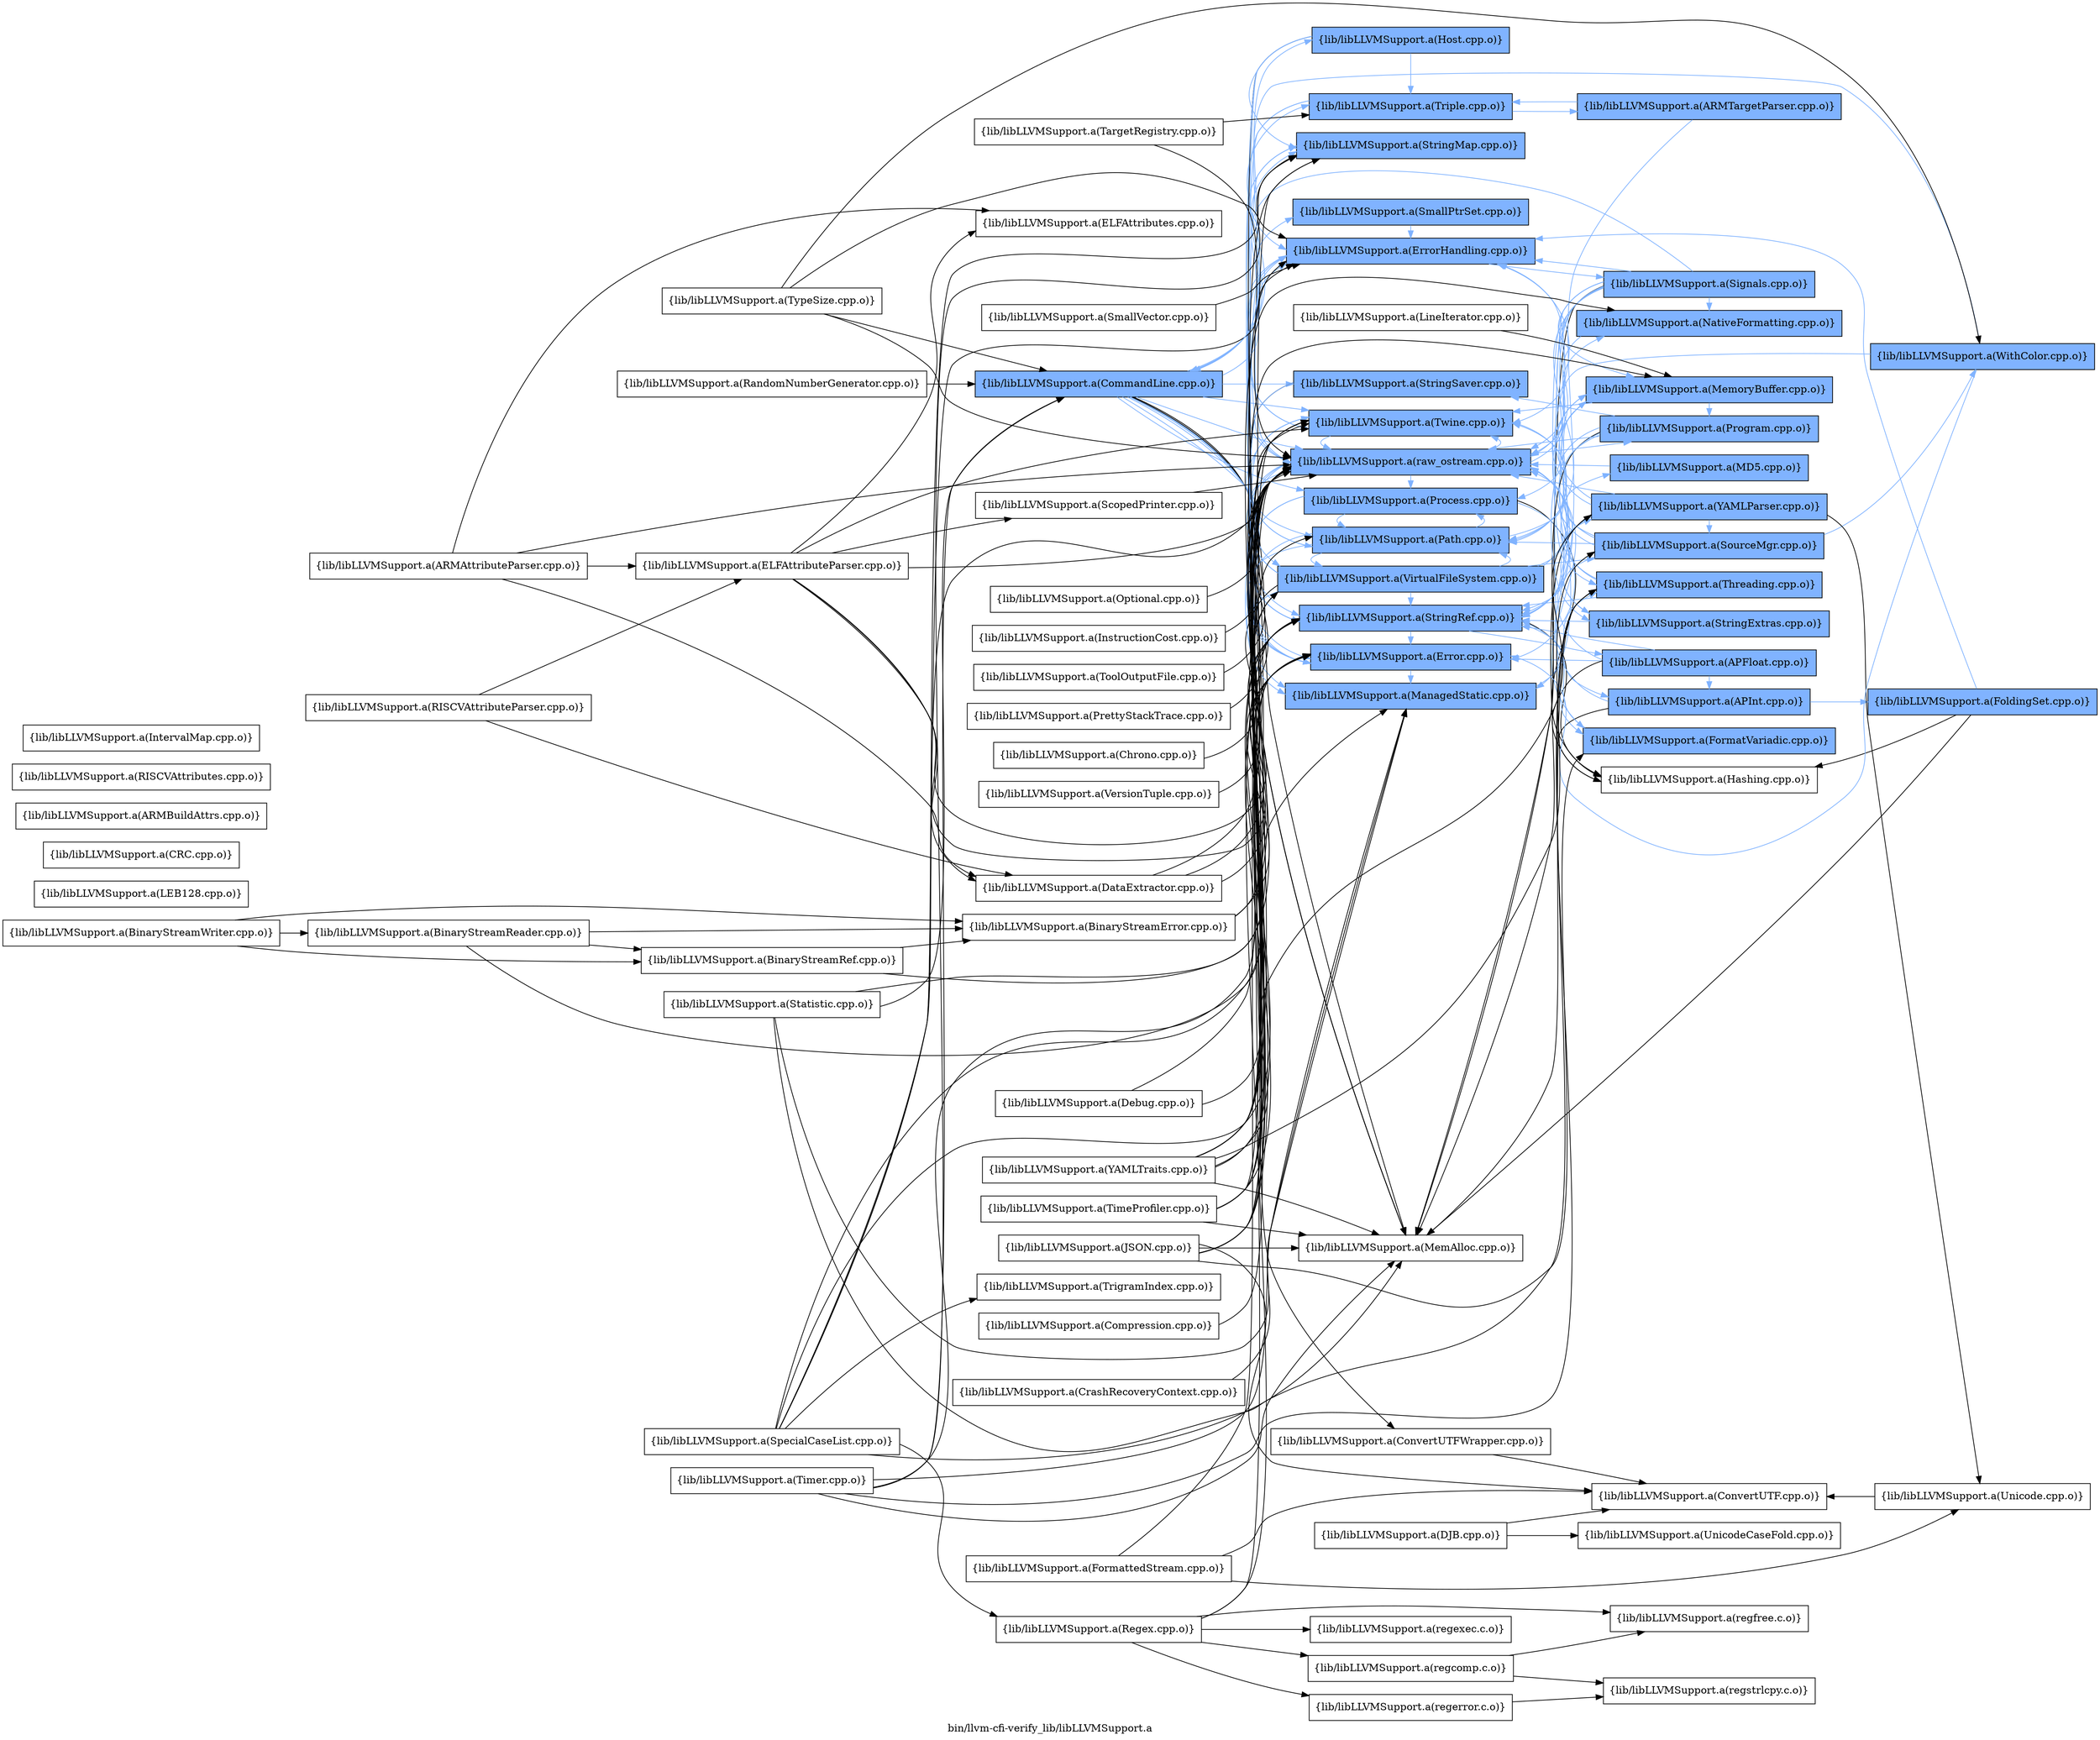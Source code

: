 digraph "bin/llvm-cfi-verify_lib/libLLVMSupport.a" {
	label="bin/llvm-cfi-verify_lib/libLLVMSupport.a";
	rankdir=LR;
	{ rank=same; Node0x557ff1ff5688;  }
	{ rank=same; Node0x557ff20050d8; Node0x557ff2003918; Node0x557ff2003be8; Node0x557ff1ff6858; Node0x557ff1ff9be8; Node0x557ff1ffcd98; Node0x557ff1fff7c8; Node0x557ff1ffeb48; Node0x557ff2003468; Node0x557ff2001f78; Node0x557ff1ffb948; Node0x557ff1ffacc8; Node0x557ff1ffdbf8; Node0x557ff1ffbb78; Node0x557ff1ffad18; Node0x557ff1ffc7f8;  }
	{ rank=same; Node0x557ff2003ff8; Node0x557ff2002428; Node0x557ff1ffe878; Node0x557ff1ff8b08; Node0x557ff1ff78e8; Node0x557ff2002e78; Node0x557ff2001848; Node0x557ff1ffbb28; Node0x557ff1ffde28; Node0x557ff1ffa778; Node0x557ff1ff85b8; Node0x557ff1ffcb68; Node0x557ff1ffdf68; Node0x557ff1ffa9f8; Node0x557ff1ffcf28;  }
	{ rank=same; Node0x557ff1ff5688;  }
	{ rank=same; Node0x557ff20050d8; Node0x557ff2003918; Node0x557ff2003be8; Node0x557ff1ff6858; Node0x557ff1ff9be8; Node0x557ff1ffcd98; Node0x557ff1fff7c8; Node0x557ff1ffeb48; Node0x557ff2003468; Node0x557ff2001f78; Node0x557ff1ffb948; Node0x557ff1ffacc8; Node0x557ff1ffdbf8; Node0x557ff1ffbb78; Node0x557ff1ffad18; Node0x557ff1ffc7f8;  }
	{ rank=same; Node0x557ff2003ff8; Node0x557ff2002428; Node0x557ff1ffe878; Node0x557ff1ff8b08; Node0x557ff1ff78e8; Node0x557ff2002e78; Node0x557ff2001848; Node0x557ff1ffbb28; Node0x557ff1ffde28; Node0x557ff1ffa778; Node0x557ff1ff85b8; Node0x557ff1ffcb68; Node0x557ff1ffdf68; Node0x557ff1ffa9f8; Node0x557ff1ffcf28;  }

	Node0x557ff1ff5688 [shape=record,shape=box,group=1,style=filled,fillcolor="0.600000 0.5 1",label="{lib/libLLVMSupport.a(CommandLine.cpp.o)}"];
	Node0x557ff1ff5688 -> Node0x557ff20050d8;
	Node0x557ff1ff5688 -> Node0x557ff2003918[color="0.600000 0.5 1"];
	Node0x557ff1ff5688 -> Node0x557ff2003be8[color="0.600000 0.5 1"];
	Node0x557ff1ff5688 -> Node0x557ff1ff6858[color="0.600000 0.5 1"];
	Node0x557ff1ff5688 -> Node0x557ff1ff9be8;
	Node0x557ff1ff5688 -> Node0x557ff1ffcd98[color="0.600000 0.5 1"];
	Node0x557ff1ff5688 -> Node0x557ff1fff7c8[color="0.600000 0.5 1"];
	Node0x557ff1ff5688 -> Node0x557ff1ffeb48[color="0.600000 0.5 1"];
	Node0x557ff1ff5688 -> Node0x557ff2003468[color="0.600000 0.5 1"];
	Node0x557ff1ff5688 -> Node0x557ff2001f78[color="0.600000 0.5 1"];
	Node0x557ff1ff5688 -> Node0x557ff1ffb948[color="0.600000 0.5 1"];
	Node0x557ff1ff5688 -> Node0x557ff1ffacc8[color="0.600000 0.5 1"];
	Node0x557ff1ff5688 -> Node0x557ff1ffdbf8[color="0.600000 0.5 1"];
	Node0x557ff1ff5688 -> Node0x557ff1ffbb78[color="0.600000 0.5 1"];
	Node0x557ff1ff5688 -> Node0x557ff1ffad18[color="0.600000 0.5 1"];
	Node0x557ff1ff5688 -> Node0x557ff1ffc7f8[color="0.600000 0.5 1"];
	Node0x557ff2003918 [shape=record,shape=box,group=1,style=filled,fillcolor="0.600000 0.5 1",label="{lib/libLLVMSupport.a(Error.cpp.o)}"];
	Node0x557ff2003918 -> Node0x557ff2003be8[color="0.600000 0.5 1"];
	Node0x557ff2003918 -> Node0x557ff1ff6858[color="0.600000 0.5 1"];
	Node0x557ff2003918 -> Node0x557ff1ffb948[color="0.600000 0.5 1"];
	Node0x557ff2003918 -> Node0x557ff1ffdbf8[color="0.600000 0.5 1"];
	Node0x557ff1ff85b8 [shape=record,shape=box,group=1,style=filled,fillcolor="0.600000 0.5 1",label="{lib/libLLVMSupport.a(FormatVariadic.cpp.o)}"];
	Node0x557ff1ff85b8 -> Node0x557ff2003468[color="0.600000 0.5 1"];
	Node0x557ff1ff9be8 [shape=record,shape=box,group=0,label="{lib/libLLVMSupport.a(MemAlloc.cpp.o)}"];
	Node0x557ff1ffbb28 [shape=record,shape=box,group=1,style=filled,fillcolor="0.600000 0.5 1",label="{lib/libLLVMSupport.a(MemoryBuffer.cpp.o)}"];
	Node0x557ff1ffbb28 -> Node0x557ff2003918[color="0.600000 0.5 1"];
	Node0x557ff1ffbb28 -> Node0x557ff1ffb948[color="0.600000 0.5 1"];
	Node0x557ff1ffbb28 -> Node0x557ff1ffad18[color="0.600000 0.5 1"];
	Node0x557ff1ffbb28 -> Node0x557ff1ffc7f8[color="0.600000 0.5 1"];
	Node0x557ff1ffbb28 -> Node0x557ff1ffdf68[color="0.600000 0.5 1"];
	Node0x557ff1ffcb68 [shape=record,shape=box,group=1,style=filled,fillcolor="0.600000 0.5 1",label="{lib/libLLVMSupport.a(NativeFormatting.cpp.o)}"];
	Node0x557ff1ffcb68 -> Node0x557ff1ffdbf8[color="0.600000 0.5 1"];
	Node0x557ff1ffe148 [shape=record,shape=box,group=0,label="{lib/libLLVMSupport.a(SpecialCaseList.cpp.o)}"];
	Node0x557ff1ffe148 -> Node0x557ff2003be8;
	Node0x557ff1ffe148 -> Node0x557ff1ff9be8;
	Node0x557ff1ffe148 -> Node0x557ff1ffd9c8;
	Node0x557ff1ffe148 -> Node0x557ff1fff7c8;
	Node0x557ff1ffe148 -> Node0x557ff2003468;
	Node0x557ff1ffe148 -> Node0x557ff2001258;
	Node0x557ff1ffe148 -> Node0x557ff1ffb948;
	Node0x557ff1ffe148 -> Node0x557ff1ffacc8;
	Node0x557ff2003468 [shape=record,shape=box,group=1,style=filled,fillcolor="0.600000 0.5 1",label="{lib/libLLVMSupport.a(StringRef.cpp.o)}"];
	Node0x557ff2003468 -> Node0x557ff1ff8b08[color="0.600000 0.5 1"];
	Node0x557ff2003468 -> Node0x557ff2003918[color="0.600000 0.5 1"];
	Node0x557ff2003468 -> Node0x557ff1ff78e8;
	Node0x557ff2003468 -> Node0x557ff2002e78[color="0.600000 0.5 1"];
	Node0x557ff1ffacc8 [shape=record,shape=box,group=1,style=filled,fillcolor="0.600000 0.5 1",label="{lib/libLLVMSupport.a(VirtualFileSystem.cpp.o)}"];
	Node0x557ff1ffacc8 -> Node0x557ff2003918[color="0.600000 0.5 1"];
	Node0x557ff1ffacc8 -> Node0x557ff1ff9be8;
	Node0x557ff1ffacc8 -> Node0x557ff1ffbb28[color="0.600000 0.5 1"];
	Node0x557ff1ffacc8 -> Node0x557ff1ffde28[color="0.600000 0.5 1"];
	Node0x557ff1ffacc8 -> Node0x557ff1fff7c8[color="0.600000 0.5 1"];
	Node0x557ff1ffacc8 -> Node0x557ff2003468[color="0.600000 0.5 1"];
	Node0x557ff1ffacc8 -> Node0x557ff1ffb948[color="0.600000 0.5 1"];
	Node0x557ff1ffacc8 -> Node0x557ff1ffa778[color="0.600000 0.5 1"];
	Node0x557ff1ffacc8 -> Node0x557ff1ffdbf8[color="0.600000 0.5 1"];
	Node0x557ff1ffacc8 -> Node0x557ff1ffad18[color="0.600000 0.5 1"];
	Node0x557ff1ffdbf8 [shape=record,shape=box,group=1,style=filled,fillcolor="0.600000 0.5 1",label="{lib/libLLVMSupport.a(raw_ostream.cpp.o)}"];
	Node0x557ff1ffdbf8 -> Node0x557ff2003918[color="0.600000 0.5 1"];
	Node0x557ff1ffdbf8 -> Node0x557ff2003be8[color="0.600000 0.5 1"];
	Node0x557ff1ffdbf8 -> Node0x557ff1ff85b8[color="0.600000 0.5 1"];
	Node0x557ff1ffdbf8 -> Node0x557ff1ffcb68[color="0.600000 0.5 1"];
	Node0x557ff1ffdbf8 -> Node0x557ff1ffb948[color="0.600000 0.5 1"];
	Node0x557ff1ffdbf8 -> Node0x557ff1ffad18[color="0.600000 0.5 1"];
	Node0x557ff1ffdbf8 -> Node0x557ff1ffc7f8[color="0.600000 0.5 1"];
	Node0x557ff1ffdbf8 -> Node0x557ff1ffdf68[color="0.600000 0.5 1"];
	Node0x557ff1ff8b08 [shape=record,shape=box,group=1,style=filled,fillcolor="0.600000 0.5 1",label="{lib/libLLVMSupport.a(APInt.cpp.o)}"];
	Node0x557ff1ff8b08 -> Node0x557ff1ff8928[color="0.600000 0.5 1"];
	Node0x557ff1ff8b08 -> Node0x557ff1ff78e8;
	Node0x557ff1ff8b08 -> Node0x557ff1ffdbf8[color="0.600000 0.5 1"];
	Node0x557ff2003be8 [shape=record,shape=box,group=1,style=filled,fillcolor="0.600000 0.5 1",label="{lib/libLLVMSupport.a(ErrorHandling.cpp.o)}"];
	Node0x557ff2003be8 -> Node0x557ff1ffb948[color="0.600000 0.5 1"];
	Node0x557ff2003be8 -> Node0x557ff1ffdbf8[color="0.600000 0.5 1"];
	Node0x557ff2003be8 -> Node0x557ff2002428[color="0.600000 0.5 1"];
	Node0x557ff1ffb948 [shape=record,shape=box,group=1,style=filled,fillcolor="0.600000 0.5 1",label="{lib/libLLVMSupport.a(Twine.cpp.o)}"];
	Node0x557ff1ffb948 -> Node0x557ff1ffdbf8[color="0.600000 0.5 1"];
	Node0x557ff2001f78 [shape=record,shape=box,group=1,style=filled,fillcolor="0.600000 0.5 1",label="{lib/libLLVMSupport.a(Triple.cpp.o)}"];
	Node0x557ff2001f78 -> Node0x557ff2003468[color="0.600000 0.5 1"];
	Node0x557ff2001f78 -> Node0x557ff2001848[color="0.600000 0.5 1"];
	Node0x557ff2001f78 -> Node0x557ff1ffb948[color="0.600000 0.5 1"];
	Node0x557ff1fff0e8 [shape=record,shape=box,group=0,label="{lib/libLLVMSupport.a(TargetRegistry.cpp.o)}"];
	Node0x557ff1fff0e8 -> Node0x557ff2001f78;
	Node0x557ff1fff0e8 -> Node0x557ff1ffdbf8;
	Node0x557ff1ffcd98 [shape=record,shape=box,group=1,style=filled,fillcolor="0.600000 0.5 1",label="{lib/libLLVMSupport.a(SmallPtrSet.cpp.o)}"];
	Node0x557ff1ffcd98 -> Node0x557ff2003be8[color="0.600000 0.5 1"];
	Node0x557ff1fff7c8 [shape=record,shape=box,group=1,style=filled,fillcolor="0.600000 0.5 1",label="{lib/libLLVMSupport.a(StringMap.cpp.o)}"];
	Node0x557ff1fff7c8 -> Node0x557ff2003be8[color="0.600000 0.5 1"];
	Node0x557ff1ffa9f8 [shape=record,shape=box,group=1,style=filled,fillcolor="0.600000 0.5 1",label="{lib/libLLVMSupport.a(MD5.cpp.o)}"];
	Node0x557ff1ffa9f8 -> Node0x557ff1ffdbf8[color="0.600000 0.5 1"];
	Node0x557ff1ffde28 [shape=record,shape=box,group=1,style=filled,fillcolor="0.600000 0.5 1",label="{lib/libLLVMSupport.a(SourceMgr.cpp.o)}"];
	Node0x557ff1ffde28 -> Node0x557ff1ffbb28[color="0.600000 0.5 1"];
	Node0x557ff1ffde28 -> Node0x557ff2003468[color="0.600000 0.5 1"];
	Node0x557ff1ffde28 -> Node0x557ff1ffb948[color="0.600000 0.5 1"];
	Node0x557ff1ffde28 -> Node0x557ff1ffa048[color="0.600000 0.5 1"];
	Node0x557ff1ffde28 -> Node0x557ff1ffdbf8[color="0.600000 0.5 1"];
	Node0x557ff1ffde28 -> Node0x557ff1ffad18[color="0.600000 0.5 1"];
	Node0x557ff1ffad18 [shape=record,shape=box,group=1,style=filled,fillcolor="0.600000 0.5 1",label="{lib/libLLVMSupport.a(Path.cpp.o)}"];
	Node0x557ff1ffad18 -> Node0x557ff2003918[color="0.600000 0.5 1"];
	Node0x557ff1ffad18 -> Node0x557ff1ffa9f8[color="0.600000 0.5 1"];
	Node0x557ff1ffad18 -> Node0x557ff2003468[color="0.600000 0.5 1"];
	Node0x557ff1ffad18 -> Node0x557ff1ffb948[color="0.600000 0.5 1"];
	Node0x557ff1ffad18 -> Node0x557ff1ffacc8[color="0.600000 0.5 1"];
	Node0x557ff1ffad18 -> Node0x557ff1ffc7f8[color="0.600000 0.5 1"];
	Node0x557ff2002428 [shape=record,shape=box,group=1,style=filled,fillcolor="0.600000 0.5 1",label="{lib/libLLVMSupport.a(Signals.cpp.o)}"];
	Node0x557ff2002428 -> Node0x557ff1ff5688[color="0.600000 0.5 1"];
	Node0x557ff2002428 -> Node0x557ff2003be8[color="0.600000 0.5 1"];
	Node0x557ff2002428 -> Node0x557ff1ff85b8[color="0.600000 0.5 1"];
	Node0x557ff2002428 -> Node0x557ff1ff6858[color="0.600000 0.5 1"];
	Node0x557ff2002428 -> Node0x557ff1ff9be8;
	Node0x557ff2002428 -> Node0x557ff1ffbb28[color="0.600000 0.5 1"];
	Node0x557ff2002428 -> Node0x557ff1ffcb68[color="0.600000 0.5 1"];
	Node0x557ff2002428 -> Node0x557ff2003468[color="0.600000 0.5 1"];
	Node0x557ff2002428 -> Node0x557ff1ffb948[color="0.600000 0.5 1"];
	Node0x557ff2002428 -> Node0x557ff1ffdbf8[color="0.600000 0.5 1"];
	Node0x557ff2002428 -> Node0x557ff1ffad18[color="0.600000 0.5 1"];
	Node0x557ff2002428 -> Node0x557ff1ffe878[color="0.600000 0.5 1"];
	Node0x557ff1ff78e8 [shape=record,shape=box,group=0,label="{lib/libLLVMSupport.a(Hashing.cpp.o)}"];
	Node0x557ff1ff76b8 [shape=record,shape=box,group=0,label="{lib/libLLVMSupport.a(LEB128.cpp.o)}"];
	Node0x557ff20058f8 [shape=record,shape=box,group=0,label="{lib/libLLVMSupport.a(CRC.cpp.o)}"];
	Node0x557ff1ff8928 [shape=record,shape=box,group=1,style=filled,fillcolor="0.600000 0.5 1",label="{lib/libLLVMSupport.a(FoldingSet.cpp.o)}"];
	Node0x557ff1ff8928 -> Node0x557ff2003be8[color="0.600000 0.5 1"];
	Node0x557ff1ff8928 -> Node0x557ff1ff78e8;
	Node0x557ff1ff8928 -> Node0x557ff1ff9be8;
	Node0x557ff20050d8 [shape=record,shape=box,group=0,label="{lib/libLLVMSupport.a(ConvertUTFWrapper.cpp.o)}"];
	Node0x557ff20050d8 -> Node0x557ff2003ff8;
	Node0x557ff1ff6858 [shape=record,shape=box,group=1,style=filled,fillcolor="0.600000 0.5 1",label="{lib/libLLVMSupport.a(ManagedStatic.cpp.o)}"];
	Node0x557ff1ff6858 -> Node0x557ff1ffe878[color="0.600000 0.5 1"];
	Node0x557ff1ffeb48 [shape=record,shape=box,group=1,style=filled,fillcolor="0.600000 0.5 1",label="{lib/libLLVMSupport.a(StringSaver.cpp.o)}"];
	Node0x557ff1ffeb48 -> Node0x557ff1ff9be8;
	Node0x557ff1ffeb48 -> Node0x557ff2003468[color="0.600000 0.5 1"];
	Node0x557ff1ffbb78 [shape=record,shape=box,group=1,style=filled,fillcolor="0.600000 0.5 1",label="{lib/libLLVMSupport.a(Host.cpp.o)}"];
	Node0x557ff1ffbb78 -> Node0x557ff1ff9be8;
	Node0x557ff1ffbb78 -> Node0x557ff1fff7c8[color="0.600000 0.5 1"];
	Node0x557ff1ffbb78 -> Node0x557ff2003468[color="0.600000 0.5 1"];
	Node0x557ff1ffbb78 -> Node0x557ff2001f78[color="0.600000 0.5 1"];
	Node0x557ff1ffbb78 -> Node0x557ff1ffdbf8[color="0.600000 0.5 1"];
	Node0x557ff1ffc7f8 [shape=record,shape=box,group=1,style=filled,fillcolor="0.600000 0.5 1",label="{lib/libLLVMSupport.a(Process.cpp.o)}"];
	Node0x557ff1ffc7f8 -> Node0x557ff2003918[color="0.600000 0.5 1"];
	Node0x557ff1ffc7f8 -> Node0x557ff1ff78e8;
	Node0x557ff1ffc7f8 -> Node0x557ff1ff6858[color="0.600000 0.5 1"];
	Node0x557ff1ffc7f8 -> Node0x557ff1ffad18[color="0.600000 0.5 1"];
	Node0x557ff1ffc7f8 -> Node0x557ff1ffcf28[color="0.600000 0.5 1"];
	Node0x557ff1ff53b8 [shape=record,shape=box,group=0,label="{lib/libLLVMSupport.a(Compression.cpp.o)}"];
	Node0x557ff1ff53b8 -> Node0x557ff2003918;
	Node0x557ff2003ff8 [shape=record,shape=box,group=0,label="{lib/libLLVMSupport.a(ConvertUTF.cpp.o)}"];
	Node0x557ff1ff8bf8 [shape=record,shape=box,group=0,label="{lib/libLLVMSupport.a(Debug.cpp.o)}"];
	Node0x557ff1ff8bf8 -> Node0x557ff1ff6858;
	Node0x557ff1ff8bf8 -> Node0x557ff1ffdbf8;
	Node0x557ff1ffe878 [shape=record,shape=box,group=1,style=filled,fillcolor="0.600000 0.5 1",label="{lib/libLLVMSupport.a(Threading.cpp.o)}"];
	Node0x557ff1ffe878 -> Node0x557ff2003be8[color="0.600000 0.5 1"];
	Node0x557ff1ffe878 -> Node0x557ff1ff9be8;
	Node0x557ff1ffe878 -> Node0x557ff2003468[color="0.600000 0.5 1"];
	Node0x557ff1ffe878 -> Node0x557ff1ffb948[color="0.600000 0.5 1"];
	Node0x557ff1ffdf68 [shape=record,shape=box,group=1,style=filled,fillcolor="0.600000 0.5 1",label="{lib/libLLVMSupport.a(Program.cpp.o)}"];
	Node0x557ff1ffdf68 -> Node0x557ff1ff9be8;
	Node0x557ff1ffdf68 -> Node0x557ff1ffeb48[color="0.600000 0.5 1"];
	Node0x557ff1ffdf68 -> Node0x557ff2003468[color="0.600000 0.5 1"];
	Node0x557ff1ffdf68 -> Node0x557ff1ffdbf8[color="0.600000 0.5 1"];
	Node0x557ff1ffdf68 -> Node0x557ff1ffad18[color="0.600000 0.5 1"];
	Node0x557ff1ffdf68 -> Node0x557ff1ffcf28[color="0.600000 0.5 1"];
	Node0x557ff1ffbee8 [shape=record,shape=box,group=0,label="{lib/libLLVMSupport.a(SmallVector.cpp.o)}"];
	Node0x557ff1ffbee8 -> Node0x557ff2003be8;
	Node0x557ff1ffa048 [shape=record,shape=box,group=1,style=filled,fillcolor="0.600000 0.5 1",label="{lib/libLLVMSupport.a(WithColor.cpp.o)}"];
	Node0x557ff1ffa048 -> Node0x557ff1ff5688[color="0.600000 0.5 1"];
	Node0x557ff1ffa048 -> Node0x557ff2003918[color="0.600000 0.5 1"];
	Node0x557ff1ffa048 -> Node0x557ff1ffdbf8[color="0.600000 0.5 1"];
	Node0x557ff1ffd9c8 [shape=record,shape=box,group=0,label="{lib/libLLVMSupport.a(Regex.cpp.o)}"];
	Node0x557ff1ffd9c8 -> Node0x557ff2003468;
	Node0x557ff1ffd9c8 -> Node0x557ff1ffb948;
	Node0x557ff1ffd9c8 -> Node0x557ff2003378;
	Node0x557ff1ffd9c8 -> Node0x557ff2002c48;
	Node0x557ff1ffd9c8 -> Node0x557ff1ffa548;
	Node0x557ff1ffd9c8 -> Node0x557ff1ff98c8;
	Node0x557ff2001258 [shape=record,shape=box,group=0,label="{lib/libLLVMSupport.a(TrigramIndex.cpp.o)}"];
	Node0x557ff2003378 [shape=record,shape=box,group=0,label="{lib/libLLVMSupport.a(regcomp.c.o)}"];
	Node0x557ff2003378 -> Node0x557ff1ff98c8;
	Node0x557ff2003378 -> Node0x557ff1ffb448;
	Node0x557ff2002c48 [shape=record,shape=box,group=0,label="{lib/libLLVMSupport.a(regerror.c.o)}"];
	Node0x557ff2002c48 -> Node0x557ff1ffb448;
	Node0x557ff1ffa548 [shape=record,shape=box,group=0,label="{lib/libLLVMSupport.a(regexec.c.o)}"];
	Node0x557ff1ff98c8 [shape=record,shape=box,group=0,label="{lib/libLLVMSupport.a(regfree.c.o)}"];
	Node0x557ff2002e78 [shape=record,shape=box,group=1,style=filled,fillcolor="0.600000 0.5 1",label="{lib/libLLVMSupport.a(APFloat.cpp.o)}"];
	Node0x557ff2002e78 -> Node0x557ff1ff8b08[color="0.600000 0.5 1"];
	Node0x557ff2002e78 -> Node0x557ff2003918[color="0.600000 0.5 1"];
	Node0x557ff2002e78 -> Node0x557ff1ff78e8;
	Node0x557ff2002e78 -> Node0x557ff2003468[color="0.600000 0.5 1"];
	Node0x557ff2002e78 -> Node0x557ff1ffdbf8[color="0.600000 0.5 1"];
	Node0x557ff2001848 [shape=record,shape=box,group=1,style=filled,fillcolor="0.600000 0.5 1",label="{lib/libLLVMSupport.a(ARMTargetParser.cpp.o)}"];
	Node0x557ff2001848 -> Node0x557ff2003468[color="0.600000 0.5 1"];
	Node0x557ff2001848 -> Node0x557ff2001f78[color="0.600000 0.5 1"];
	Node0x557ff1ffa778 [shape=record,shape=box,group=1,style=filled,fillcolor="0.600000 0.5 1",label="{lib/libLLVMSupport.a(YAMLParser.cpp.o)}"];
	Node0x557ff1ffa778 -> Node0x557ff2003be8[color="0.600000 0.5 1"];
	Node0x557ff1ffa778 -> Node0x557ff1ff9be8;
	Node0x557ff1ffa778 -> Node0x557ff1ffbb28[color="0.600000 0.5 1"];
	Node0x557ff1ffa778 -> Node0x557ff1ffde28[color="0.600000 0.5 1"];
	Node0x557ff1ffa778 -> Node0x557ff2003468[color="0.600000 0.5 1"];
	Node0x557ff1ffa778 -> Node0x557ff1ff9918;
	Node0x557ff1ffa778 -> Node0x557ff1ffdbf8[color="0.600000 0.5 1"];
	Node0x557ff1ff9918 [shape=record,shape=box,group=0,label="{lib/libLLVMSupport.a(Unicode.cpp.o)}"];
	Node0x557ff1ff9918 -> Node0x557ff2003ff8;
	Node0x557ff1ffb448 [shape=record,shape=box,group=0,label="{lib/libLLVMSupport.a(regstrlcpy.c.o)}"];
	Node0x557ff1ffcf28 [shape=record,shape=box,group=1,style=filled,fillcolor="0.600000 0.5 1",label="{lib/libLLVMSupport.a(StringExtras.cpp.o)}"];
	Node0x557ff1ffcf28 -> Node0x557ff2003468[color="0.600000 0.5 1"];
	Node0x557ff1ffcf28 -> Node0x557ff1ffdbf8[color="0.600000 0.5 1"];
	Node0x557ff1ffc2a8 [shape=record,shape=box,group=0,label="{lib/libLLVMSupport.a(CrashRecoveryContext.cpp.o)}"];
	Node0x557ff1ffc2a8 -> Node0x557ff1ff6858;
	Node0x557ff2003a08 [shape=record,shape=box,group=0,label="{lib/libLLVMSupport.a(DataExtractor.cpp.o)}"];
	Node0x557ff2003a08 -> Node0x557ff2003918;
	Node0x557ff2003a08 -> Node0x557ff2003468;
	Node0x557ff2003a08 -> Node0x557ff1ffdbf8;
	Node0x557ff2005a88 [shape=record,shape=box,group=0,label="{lib/libLLVMSupport.a(ARMBuildAttrs.cpp.o)}"];
	Node0x557ff2005f38 [shape=record,shape=box,group=0,label="{lib/libLLVMSupport.a(ELFAttributeParser.cpp.o)}"];
	Node0x557ff2005f38 -> Node0x557ff2003918;
	Node0x557ff2005f38 -> Node0x557ff2003468;
	Node0x557ff2005f38 -> Node0x557ff1ffb948;
	Node0x557ff2005f38 -> Node0x557ff1ffdbf8;
	Node0x557ff2005f38 -> Node0x557ff2003a08;
	Node0x557ff2005f38 -> Node0x557ff2007018;
	Node0x557ff2005f38 -> Node0x557ff2007838;
	Node0x557ff20071a8 [shape=record,shape=box,group=0,label="{lib/libLLVMSupport.a(RISCVAttributes.cpp.o)}"];
	Node0x557ff20055d8 [shape=record,shape=box,group=0,label="{lib/libLLVMSupport.a(ARMAttributeParser.cpp.o)}"];
	Node0x557ff20055d8 -> Node0x557ff1ffdbf8;
	Node0x557ff20055d8 -> Node0x557ff2003a08;
	Node0x557ff20055d8 -> Node0x557ff2005f38;
	Node0x557ff20055d8 -> Node0x557ff2007018;
	Node0x557ff2007018 [shape=record,shape=box,group=0,label="{lib/libLLVMSupport.a(ELFAttributes.cpp.o)}"];
	Node0x557ff2007838 [shape=record,shape=box,group=0,label="{lib/libLLVMSupport.a(ScopedPrinter.cpp.o)}"];
	Node0x557ff2007838 -> Node0x557ff1ffdbf8;
	Node0x557ff2008328 [shape=record,shape=box,group=0,label="{lib/libLLVMSupport.a(RISCVAttributeParser.cpp.o)}"];
	Node0x557ff2008328 -> Node0x557ff2003a08;
	Node0x557ff2008328 -> Node0x557ff2005f38;
	Node0x557ff20003a8 [shape=record,shape=box,group=0,label="{lib/libLLVMSupport.a(BinaryStreamReader.cpp.o)}"];
	Node0x557ff20003a8 -> Node0x557ff2003918;
	Node0x557ff20003a8 -> Node0x557ff2000b28;
	Node0x557ff20003a8 -> Node0x557ff1ffe968;
	Node0x557ff2000b28 [shape=record,shape=box,group=0,label="{lib/libLLVMSupport.a(BinaryStreamRef.cpp.o)}"];
	Node0x557ff2000b28 -> Node0x557ff1ffacc8;
	Node0x557ff2000b28 -> Node0x557ff1ffe968;
	Node0x557ff1ffe968 [shape=record,shape=box,group=0,label="{lib/libLLVMSupport.a(BinaryStreamError.cpp.o)}"];
	Node0x557ff1ffe968 -> Node0x557ff2003918;
	Node0x557ff1ffe968 -> Node0x557ff1ffdbf8;
	Node0x557ff1ff9a58 [shape=record,shape=box,group=0,label="{lib/libLLVMSupport.a(TypeSize.cpp.o)}"];
	Node0x557ff1ff9a58 -> Node0x557ff1ff5688;
	Node0x557ff1ff9a58 -> Node0x557ff2003be8;
	Node0x557ff1ff9a58 -> Node0x557ff1ffa048;
	Node0x557ff1ff9a58 -> Node0x557ff1ffdbf8;
	Node0x557ff1ff4d28 [shape=record,shape=box,group=0,label="{lib/libLLVMSupport.a(IntervalMap.cpp.o)}"];
	Node0x557ff1ff5408 [shape=record,shape=box,group=0,label="{lib/libLLVMSupport.a(BinaryStreamWriter.cpp.o)}"];
	Node0x557ff1ff5408 -> Node0x557ff20003a8;
	Node0x557ff1ff5408 -> Node0x557ff2000b28;
	Node0x557ff1ff5408 -> Node0x557ff1ffe968;
	Node0x557ff20036e8 [shape=record,shape=box,group=0,label="{lib/libLLVMSupport.a(DJB.cpp.o)}"];
	Node0x557ff20036e8 -> Node0x557ff2003ff8;
	Node0x557ff20036e8 -> Node0x557ff2005628;
	Node0x557ff2005628 [shape=record,shape=box,group=0,label="{lib/libLLVMSupport.a(UnicodeCaseFold.cpp.o)}"];
	Node0x557ff2003dc8 [shape=record,shape=box,group=0,label="{lib/libLLVMSupport.a(Optional.cpp.o)}"];
	Node0x557ff2003dc8 -> Node0x557ff1ffdbf8;
	Node0x557ff20042c8 [shape=record,shape=box,group=0,label="{lib/libLLVMSupport.a(FormattedStream.cpp.o)}"];
	Node0x557ff20042c8 -> Node0x557ff2003ff8;
	Node0x557ff20042c8 -> Node0x557ff1ff9918;
	Node0x557ff20042c8 -> Node0x557ff1ffdbf8;
	Node0x557ff1ff9a08 [shape=record,shape=box,group=0,label="{lib/libLLVMSupport.a(InstructionCost.cpp.o)}"];
	Node0x557ff1ff9a08 -> Node0x557ff1ffdbf8;
	Node0x557ff1ff6588 [shape=record,shape=box,group=0,label="{lib/libLLVMSupport.a(ToolOutputFile.cpp.o)}"];
	Node0x557ff1ff6588 -> Node0x557ff1ffdbf8;
	Node0x557ff1ff4b98 [shape=record,shape=box,group=0,label="{lib/libLLVMSupport.a(RandomNumberGenerator.cpp.o)}"];
	Node0x557ff1ff4b98 -> Node0x557ff1ff5688;
	Node0x557ff1ff8158 [shape=record,shape=box,group=0,label="{lib/libLLVMSupport.a(Statistic.cpp.o)}"];
	Node0x557ff1ff8158 -> Node0x557ff1ff5688;
	Node0x557ff1ff8158 -> Node0x557ff1ff6858;
	Node0x557ff1ff8158 -> Node0x557ff1ffdbf8;
	Node0x557ff1ff8158 -> Node0x557ff1ffe878;
	Node0x557ff20010c8 [shape=record,shape=box,group=0,label="{lib/libLLVMSupport.a(Timer.cpp.o)}"];
	Node0x557ff20010c8 -> Node0x557ff1ff5688;
	Node0x557ff20010c8 -> Node0x557ff1ff6858;
	Node0x557ff20010c8 -> Node0x557ff1ff9be8;
	Node0x557ff20010c8 -> Node0x557ff1fff7c8;
	Node0x557ff20010c8 -> Node0x557ff1ffdbf8;
	Node0x557ff20010c8 -> Node0x557ff1ffe878;
	Node0x557ff1ff9e18 [shape=record,shape=box,group=0,label="{lib/libLLVMSupport.a(TimeProfiler.cpp.o)}"];
	Node0x557ff1ff9e18 -> Node0x557ff2003918;
	Node0x557ff1ff9e18 -> Node0x557ff1ff9be8;
	Node0x557ff1ff9e18 -> Node0x557ff1fff7c8;
	Node0x557ff1ff9e18 -> Node0x557ff1ffb948;
	Node0x557ff1ff9e18 -> Node0x557ff1ffdbf8;
	Node0x557ff1ff9e18 -> Node0x557ff1ffad18;
	Node0x557ff1ffa638 [shape=record,shape=box,group=0,label="{lib/libLLVMSupport.a(JSON.cpp.o)}"];
	Node0x557ff1ffa638 -> Node0x557ff2003ff8;
	Node0x557ff1ffa638 -> Node0x557ff2003918;
	Node0x557ff1ffa638 -> Node0x557ff1ff85b8;
	Node0x557ff1ffa638 -> Node0x557ff1ff9be8;
	Node0x557ff1ffa638 -> Node0x557ff1ffcb68;
	Node0x557ff1ffa638 -> Node0x557ff2003468;
	Node0x557ff1ffa638 -> Node0x557ff1ffb948;
	Node0x557ff1ffa638 -> Node0x557ff1ffdbf8;
	Node0x557ff1ff8a68 [shape=record,shape=box,group=0,label="{lib/libLLVMSupport.a(PrettyStackTrace.cpp.o)}"];
	Node0x557ff1ff8a68 -> Node0x557ff1ffdbf8;
	Node0x557ff2002d38 [shape=record,shape=box,group=0,label="{lib/libLLVMSupport.a(Chrono.cpp.o)}"];
	Node0x557ff2002d38 -> Node0x557ff1ffdbf8;
	Node0x557ff1ffd248 [shape=record,shape=box,group=0,label="{lib/libLLVMSupport.a(YAMLTraits.cpp.o)}"];
	Node0x557ff1ffd248 -> Node0x557ff2003be8;
	Node0x557ff1ffd248 -> Node0x557ff1ff9be8;
	Node0x557ff1ffd248 -> Node0x557ff1ffbb28;
	Node0x557ff1ffd248 -> Node0x557ff1ffde28;
	Node0x557ff1ffd248 -> Node0x557ff1fff7c8;
	Node0x557ff1ffd248 -> Node0x557ff2003468;
	Node0x557ff1ffd248 -> Node0x557ff1ffb948;
	Node0x557ff1ffd248 -> Node0x557ff1ffa778;
	Node0x557ff1ffd248 -> Node0x557ff1ffdbf8;
	Node0x557ff1ffe3c8 [shape=record,shape=box,group=0,label="{lib/libLLVMSupport.a(LineIterator.cpp.o)}"];
	Node0x557ff1ffe3c8 -> Node0x557ff1ffbb28;
	Node0x557ff1ffdf18 [shape=record,shape=box,group=0,label="{lib/libLLVMSupport.a(VersionTuple.cpp.o)}"];
	Node0x557ff1ffdf18 -> Node0x557ff1ffdbf8;
}
